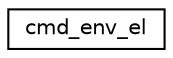 digraph G
{
  edge [fontname="Helvetica",fontsize="10",labelfontname="Helvetica",labelfontsize="10"];
  node [fontname="Helvetica",fontsize="10",shape=record];
  rankdir="LR";
  Node1 [label="cmd_env_el",height=0.2,width=0.4,color="black", fillcolor="white", style="filled",URL="$structcmd__env__el.html"];
}
